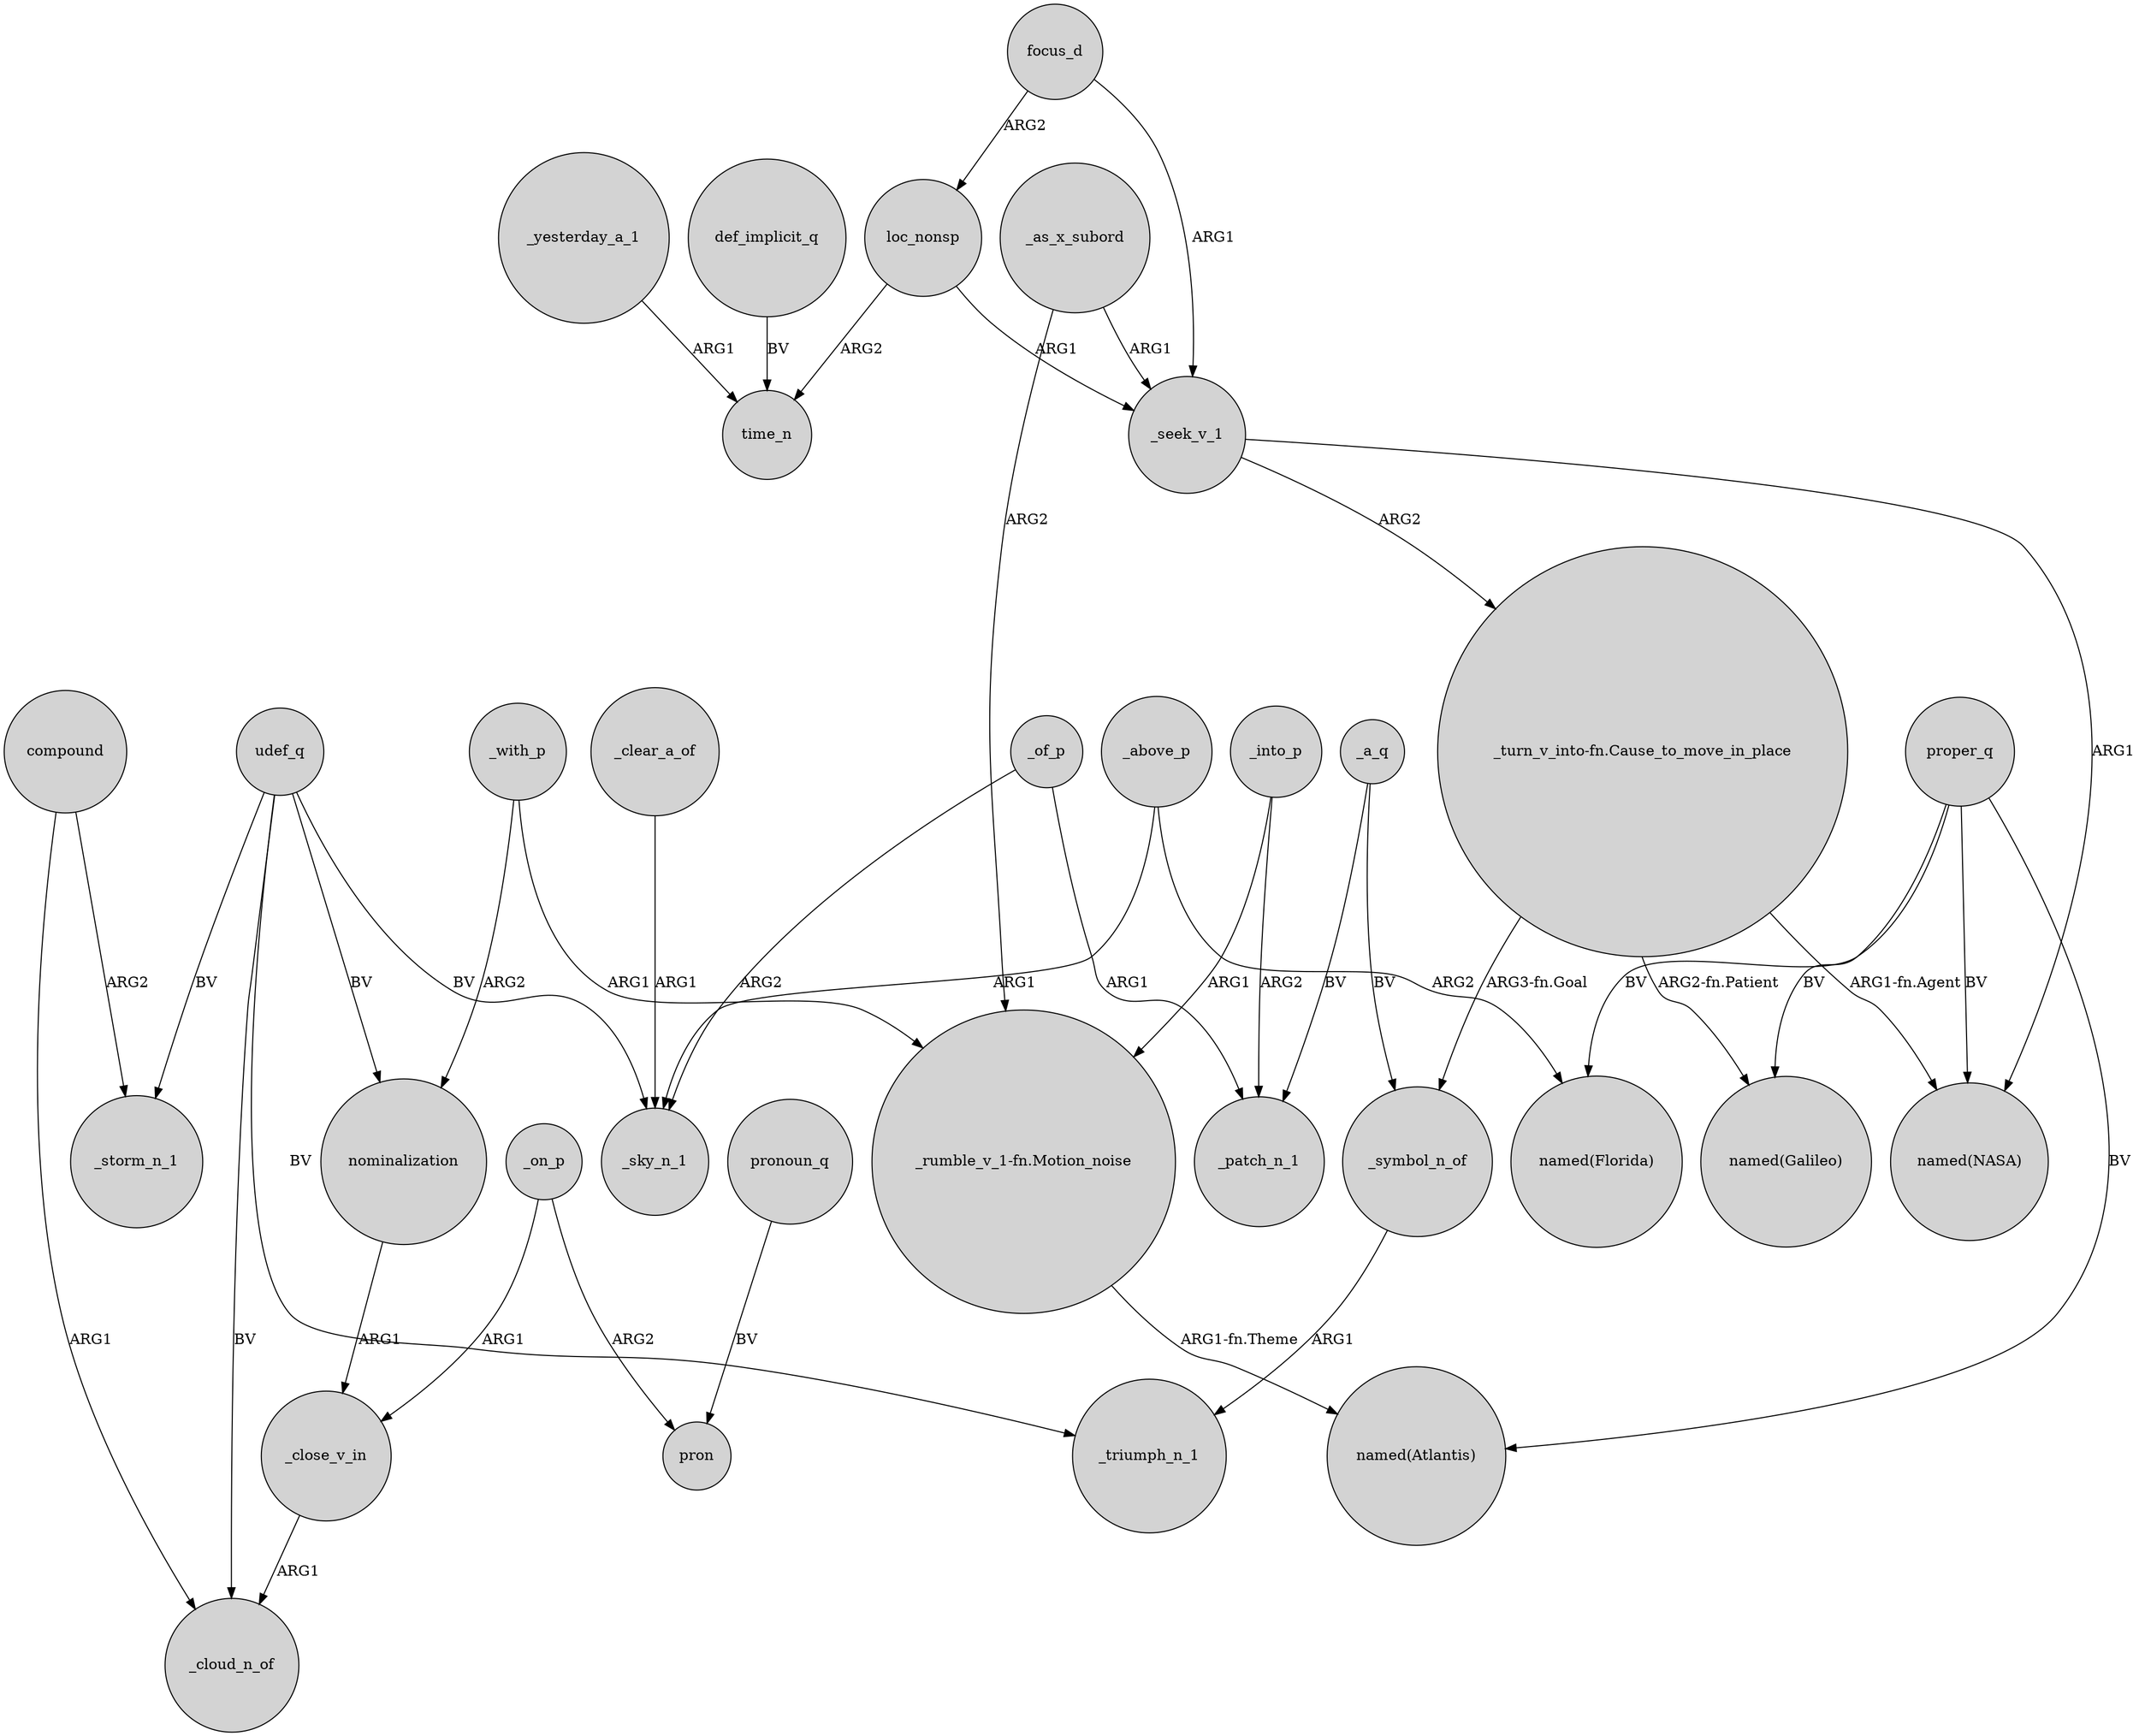digraph {
	node [shape=circle style=filled]
	_with_p -> "_rumble_v_1-fn.Motion_noise" [label=ARG1]
	focus_d -> loc_nonsp [label=ARG2]
	proper_q -> "named(NASA)" [label=BV]
	_yesterday_a_1 -> time_n [label=ARG1]
	_close_v_in -> _cloud_n_of [label=ARG1]
	"_turn_v_into-fn.Cause_to_move_in_place" -> _symbol_n_of [label="ARG3-fn.Goal"]
	compound -> _cloud_n_of [label=ARG1]
	_a_q -> _symbol_n_of [label=BV]
	"_turn_v_into-fn.Cause_to_move_in_place" -> "named(NASA)" [label="ARG1-fn.Agent"]
	_with_p -> nominalization [label=ARG2]
	_symbol_n_of -> _triumph_n_1 [label=ARG1]
	_of_p -> _patch_n_1 [label=ARG1]
	proper_q -> "named(Florida)" [label=BV]
	udef_q -> _triumph_n_1 [label=BV]
	proper_q -> "named(Atlantis)" [label=BV]
	_as_x_subord -> _seek_v_1 [label=ARG1]
	"_rumble_v_1-fn.Motion_noise" -> "named(Atlantis)" [label="ARG1-fn.Theme"]
	udef_q -> _storm_n_1 [label=BV]
	"_turn_v_into-fn.Cause_to_move_in_place" -> "named(Galileo)" [label="ARG2-fn.Patient"]
	_on_p -> pron [label=ARG2]
	_on_p -> _close_v_in [label=ARG1]
	loc_nonsp -> time_n [label=ARG2]
	_seek_v_1 -> "_turn_v_into-fn.Cause_to_move_in_place" [label=ARG2]
	_as_x_subord -> "_rumble_v_1-fn.Motion_noise" [label=ARG2]
	pronoun_q -> pron [label=BV]
	_into_p -> _patch_n_1 [label=ARG2]
	_a_q -> _patch_n_1 [label=BV]
	proper_q -> "named(Galileo)" [label=BV]
	loc_nonsp -> _seek_v_1 [label=ARG1]
	_of_p -> _sky_n_1 [label=ARG2]
	_seek_v_1 -> "named(NASA)" [label=ARG1]
	udef_q -> nominalization [label=BV]
	udef_q -> _sky_n_1 [label=BV]
	focus_d -> _seek_v_1 [label=ARG1]
	udef_q -> _cloud_n_of [label=BV]
	_above_p -> "named(Florida)" [label=ARG2]
	_above_p -> _sky_n_1 [label=ARG1]
	compound -> _storm_n_1 [label=ARG2]
	_clear_a_of -> _sky_n_1 [label=ARG1]
	nominalization -> _close_v_in [label=ARG1]
	_into_p -> "_rumble_v_1-fn.Motion_noise" [label=ARG1]
	def_implicit_q -> time_n [label=BV]
}
